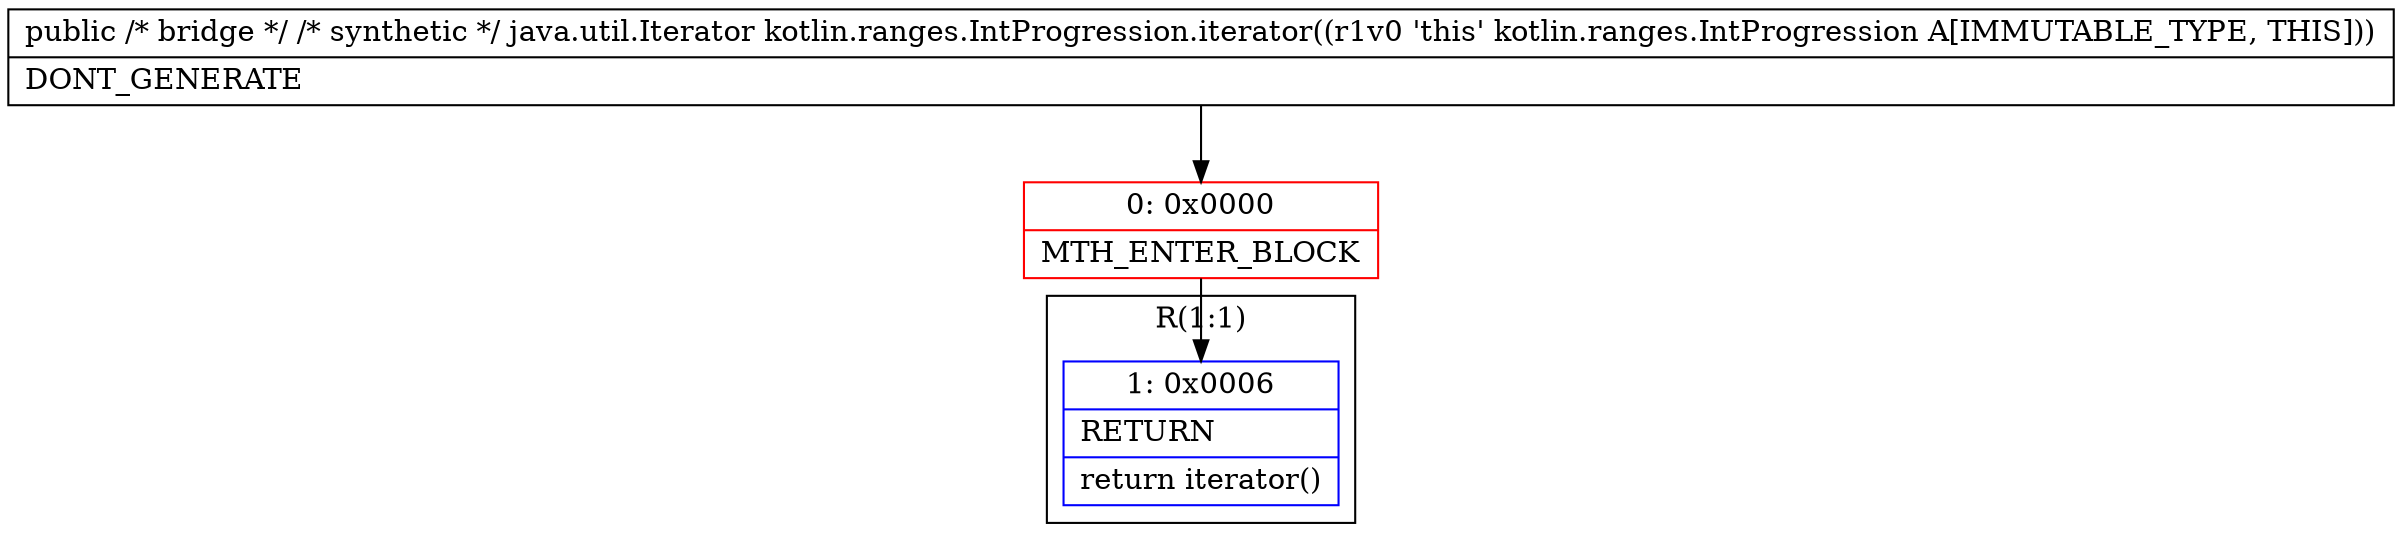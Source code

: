 digraph "CFG forkotlin.ranges.IntProgression.iterator()Ljava\/util\/Iterator;" {
subgraph cluster_Region_1736387237 {
label = "R(1:1)";
node [shape=record,color=blue];
Node_1 [shape=record,label="{1\:\ 0x0006|RETURN\l|return iterator()\l}"];
}
Node_0 [shape=record,color=red,label="{0\:\ 0x0000|MTH_ENTER_BLOCK\l}"];
MethodNode[shape=record,label="{public \/* bridge *\/ \/* synthetic *\/ java.util.Iterator kotlin.ranges.IntProgression.iterator((r1v0 'this' kotlin.ranges.IntProgression A[IMMUTABLE_TYPE, THIS]))  | DONT_GENERATE\l}"];
MethodNode -> Node_0;
Node_0 -> Node_1;
}

